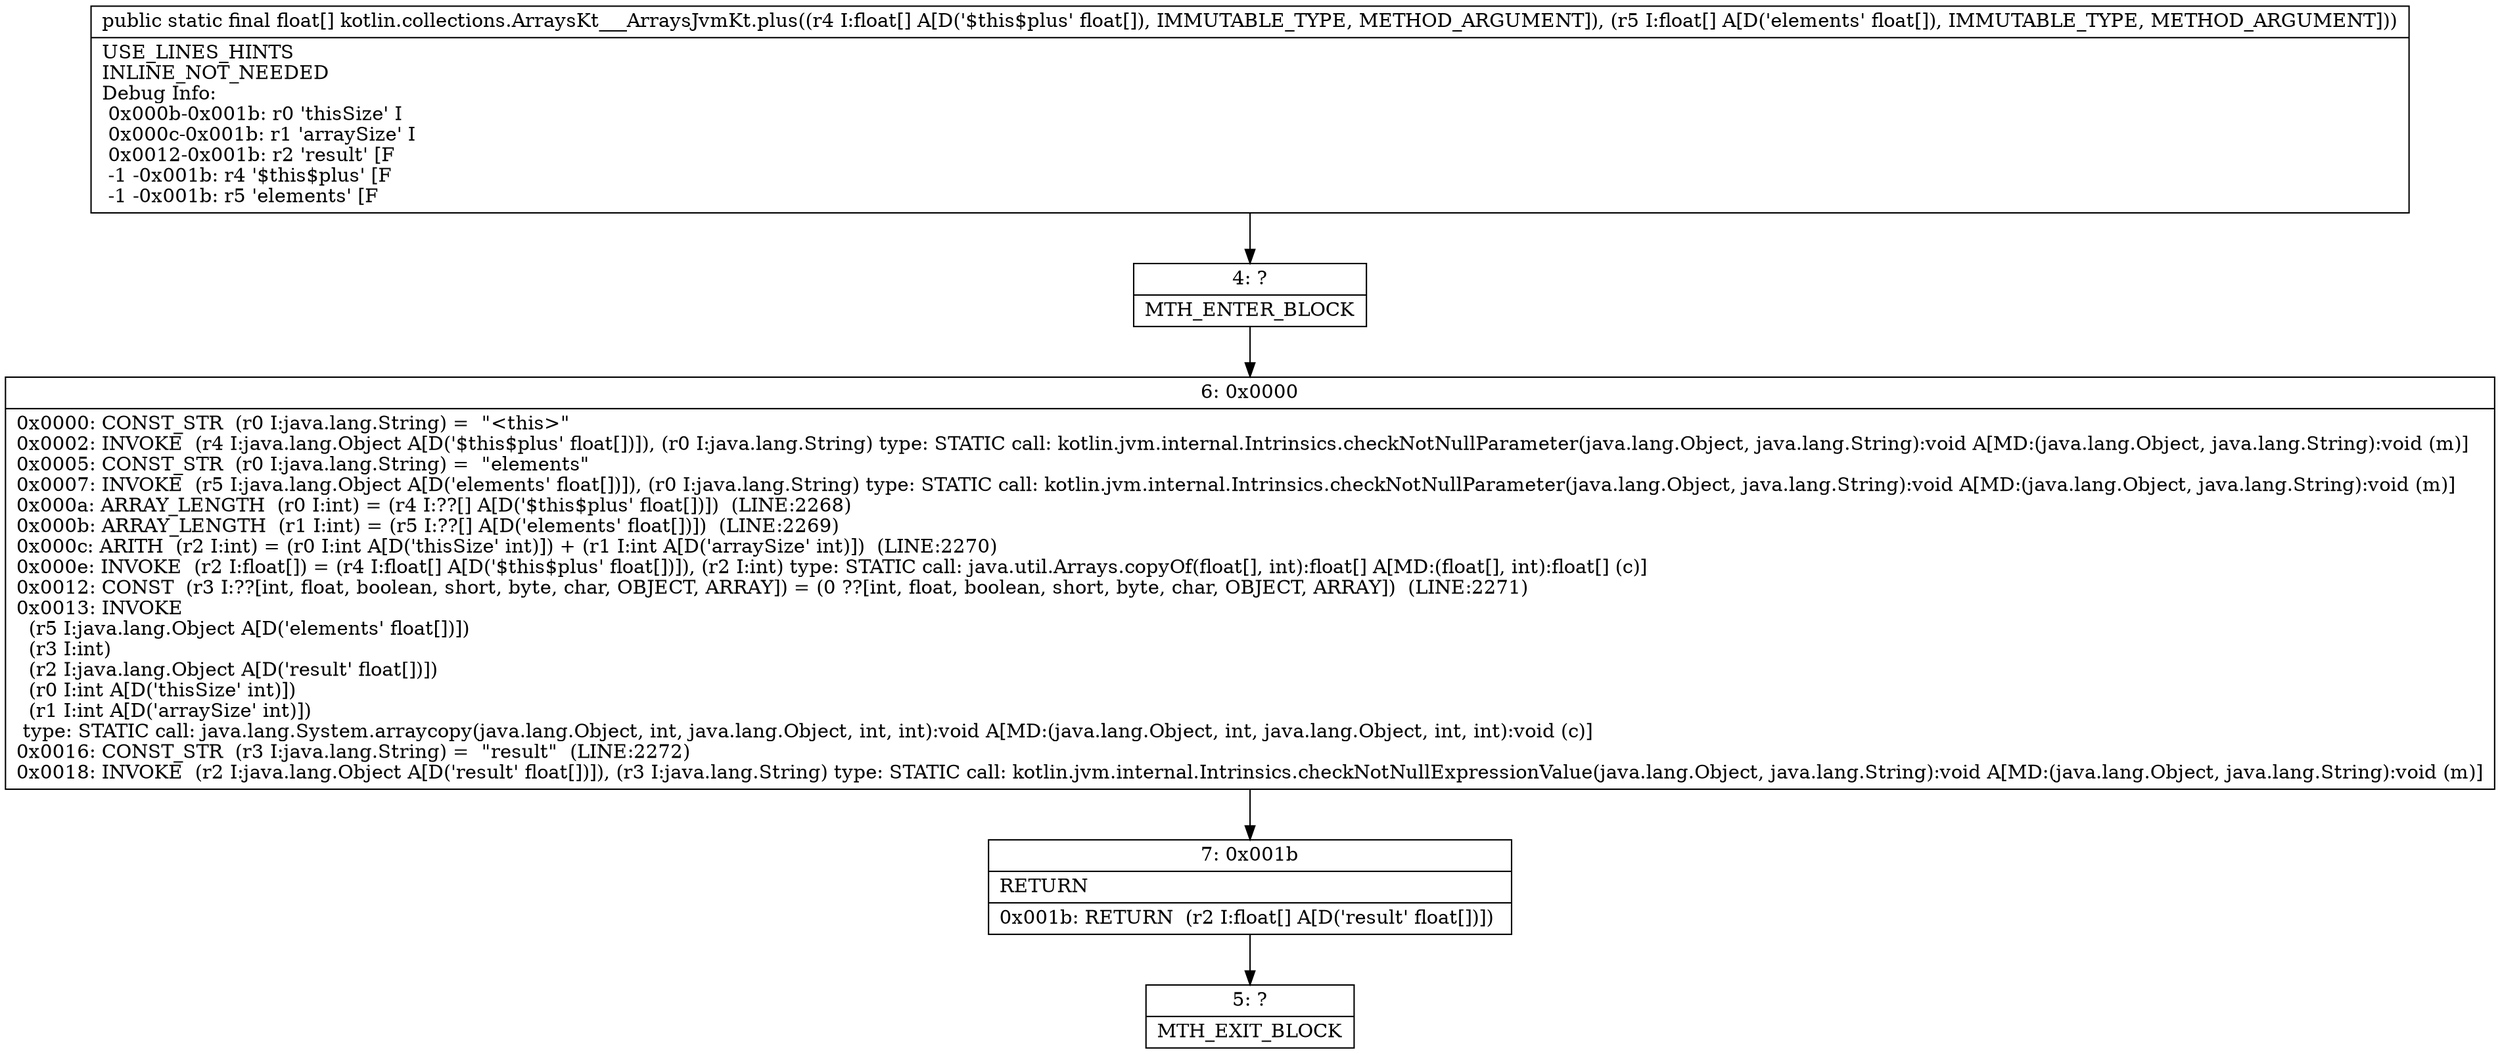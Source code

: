 digraph "CFG forkotlin.collections.ArraysKt___ArraysJvmKt.plus([F[F)[F" {
Node_4 [shape=record,label="{4\:\ ?|MTH_ENTER_BLOCK\l}"];
Node_6 [shape=record,label="{6\:\ 0x0000|0x0000: CONST_STR  (r0 I:java.lang.String) =  \"\<this\>\" \l0x0002: INVOKE  (r4 I:java.lang.Object A[D('$this$plus' float[])]), (r0 I:java.lang.String) type: STATIC call: kotlin.jvm.internal.Intrinsics.checkNotNullParameter(java.lang.Object, java.lang.String):void A[MD:(java.lang.Object, java.lang.String):void (m)]\l0x0005: CONST_STR  (r0 I:java.lang.String) =  \"elements\" \l0x0007: INVOKE  (r5 I:java.lang.Object A[D('elements' float[])]), (r0 I:java.lang.String) type: STATIC call: kotlin.jvm.internal.Intrinsics.checkNotNullParameter(java.lang.Object, java.lang.String):void A[MD:(java.lang.Object, java.lang.String):void (m)]\l0x000a: ARRAY_LENGTH  (r0 I:int) = (r4 I:??[] A[D('$this$plus' float[])])  (LINE:2268)\l0x000b: ARRAY_LENGTH  (r1 I:int) = (r5 I:??[] A[D('elements' float[])])  (LINE:2269)\l0x000c: ARITH  (r2 I:int) = (r0 I:int A[D('thisSize' int)]) + (r1 I:int A[D('arraySize' int)])  (LINE:2270)\l0x000e: INVOKE  (r2 I:float[]) = (r4 I:float[] A[D('$this$plus' float[])]), (r2 I:int) type: STATIC call: java.util.Arrays.copyOf(float[], int):float[] A[MD:(float[], int):float[] (c)]\l0x0012: CONST  (r3 I:??[int, float, boolean, short, byte, char, OBJECT, ARRAY]) = (0 ??[int, float, boolean, short, byte, char, OBJECT, ARRAY])  (LINE:2271)\l0x0013: INVOKE  \l  (r5 I:java.lang.Object A[D('elements' float[])])\l  (r3 I:int)\l  (r2 I:java.lang.Object A[D('result' float[])])\l  (r0 I:int A[D('thisSize' int)])\l  (r1 I:int A[D('arraySize' int)])\l type: STATIC call: java.lang.System.arraycopy(java.lang.Object, int, java.lang.Object, int, int):void A[MD:(java.lang.Object, int, java.lang.Object, int, int):void (c)]\l0x0016: CONST_STR  (r3 I:java.lang.String) =  \"result\"  (LINE:2272)\l0x0018: INVOKE  (r2 I:java.lang.Object A[D('result' float[])]), (r3 I:java.lang.String) type: STATIC call: kotlin.jvm.internal.Intrinsics.checkNotNullExpressionValue(java.lang.Object, java.lang.String):void A[MD:(java.lang.Object, java.lang.String):void (m)]\l}"];
Node_7 [shape=record,label="{7\:\ 0x001b|RETURN\l|0x001b: RETURN  (r2 I:float[] A[D('result' float[])]) \l}"];
Node_5 [shape=record,label="{5\:\ ?|MTH_EXIT_BLOCK\l}"];
MethodNode[shape=record,label="{public static final float[] kotlin.collections.ArraysKt___ArraysJvmKt.plus((r4 I:float[] A[D('$this$plus' float[]), IMMUTABLE_TYPE, METHOD_ARGUMENT]), (r5 I:float[] A[D('elements' float[]), IMMUTABLE_TYPE, METHOD_ARGUMENT]))  | USE_LINES_HINTS\lINLINE_NOT_NEEDED\lDebug Info:\l  0x000b\-0x001b: r0 'thisSize' I\l  0x000c\-0x001b: r1 'arraySize' I\l  0x0012\-0x001b: r2 'result' [F\l  \-1 \-0x001b: r4 '$this$plus' [F\l  \-1 \-0x001b: r5 'elements' [F\l}"];
MethodNode -> Node_4;Node_4 -> Node_6;
Node_6 -> Node_7;
Node_7 -> Node_5;
}

